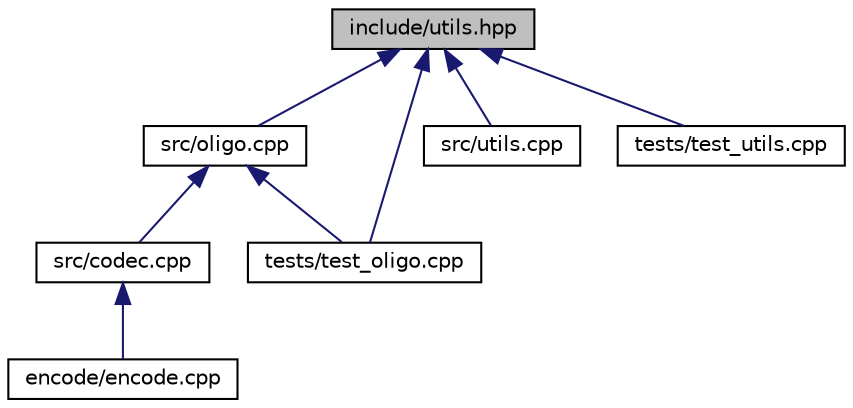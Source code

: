 digraph "include/utils.hpp"
{
 // LATEX_PDF_SIZE
  edge [fontname="Helvetica",fontsize="10",labelfontname="Helvetica",labelfontsize="10"];
  node [fontname="Helvetica",fontsize="10",shape=record];
  Node1 [label="include/utils.hpp",height=0.2,width=0.4,color="black", fillcolor="grey75", style="filled", fontcolor="black",tooltip="A collection of helper functions."];
  Node1 -> Node2 [dir="back",color="midnightblue",fontsize="10",style="solid"];
  Node2 [label="src/oligo.cpp",height=0.2,width=0.4,color="black", fillcolor="white", style="filled",URL="$oligo_8cpp.html",tooltip=" "];
  Node2 -> Node3 [dir="back",color="midnightblue",fontsize="10",style="solid"];
  Node3 [label="src/codec.cpp",height=0.2,width=0.4,color="black", fillcolor="white", style="filled",URL="$codec_8cpp.html",tooltip=" "];
  Node3 -> Node4 [dir="back",color="midnightblue",fontsize="10",style="solid"];
  Node4 [label="encode/encode.cpp",height=0.2,width=0.4,color="black", fillcolor="white", style="filled",URL="$encode_8cpp.html",tooltip=" "];
  Node2 -> Node5 [dir="back",color="midnightblue",fontsize="10",style="solid"];
  Node5 [label="tests/test_oligo.cpp",height=0.2,width=0.4,color="black", fillcolor="white", style="filled",URL="$test__oligo_8cpp.html",tooltip=" "];
  Node1 -> Node6 [dir="back",color="midnightblue",fontsize="10",style="solid"];
  Node6 [label="src/utils.cpp",height=0.2,width=0.4,color="black", fillcolor="white", style="filled",URL="$utils_8cpp.html",tooltip=" "];
  Node1 -> Node5 [dir="back",color="midnightblue",fontsize="10",style="solid"];
  Node1 -> Node7 [dir="back",color="midnightblue",fontsize="10",style="solid"];
  Node7 [label="tests/test_utils.cpp",height=0.2,width=0.4,color="black", fillcolor="white", style="filled",URL="$test__utils_8cpp.html",tooltip=" "];
}
